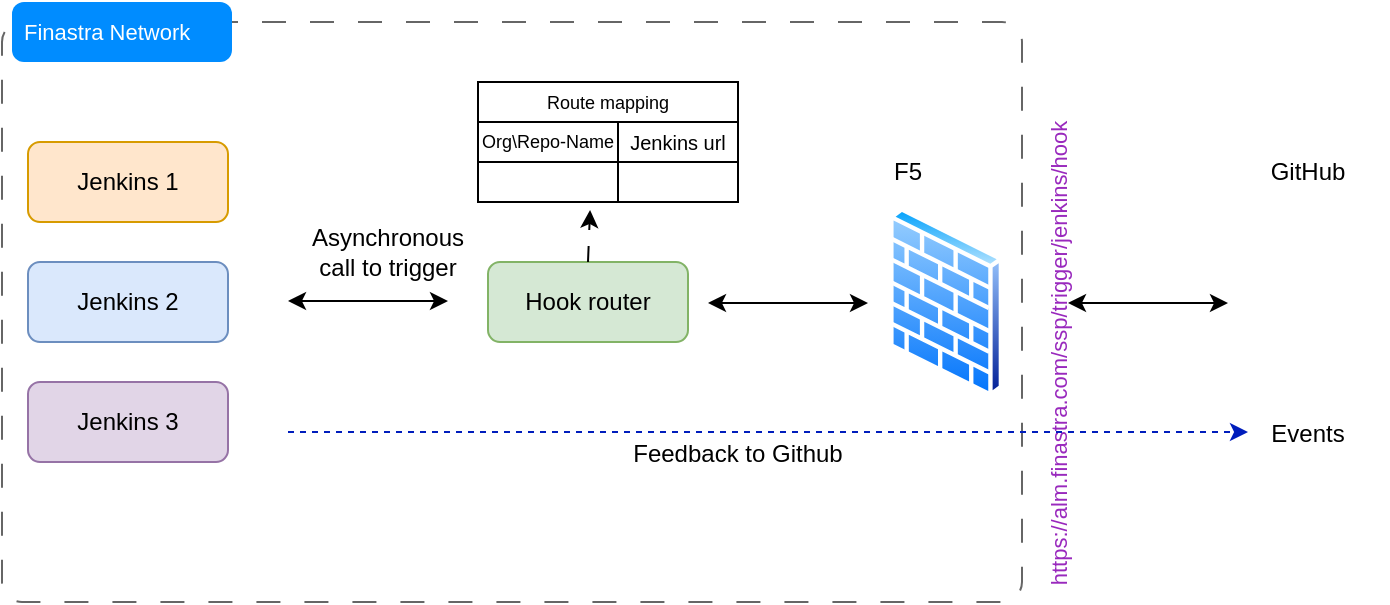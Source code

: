 <mxfile version="22.1.3" type="github">
  <diagram name="Page-1" id="0ocIiy8XSYzDtpNccgzG">
    <mxGraphModel dx="876" dy="564" grid="1" gridSize="10" guides="1" tooltips="1" connect="1" arrows="1" fold="1" page="1" pageScale="1" pageWidth="827" pageHeight="1169" math="0" shadow="0">
      <root>
        <mxCell id="0" />
        <mxCell id="1" parent="0" />
        <mxCell id="YiVjpYCKpY9dNXmc3A68-28" value="" style="shape=mxgraph.mockup.containers.marginRect;rectMarginTop=10;strokeColor=#666666;strokeWidth=1;dashed=1;rounded=1;arcSize=5;recursiveResize=0;html=1;whiteSpace=wrap;fillColor=none;dashPattern=12 12;" vertex="1" parent="1">
          <mxGeometry x="47" y="90" width="510" height="300" as="geometry" />
        </mxCell>
        <mxCell id="YiVjpYCKpY9dNXmc3A68-29" value="&lt;font style=&quot;font-size: 11px;&quot;&gt;Finastra Network&lt;/font&gt;" style="shape=rect;strokeColor=none;fillColor=#008cff;strokeWidth=1;dashed=0;rounded=1;arcSize=20;fontColor=#ffffff;fontSize=17;spacing=2;spacingTop=-2;align=left;autosize=1;spacingLeft=4;resizeWidth=0;resizeHeight=0;perimeter=none;html=1;whiteSpace=wrap;" vertex="1" parent="YiVjpYCKpY9dNXmc3A68-28">
          <mxGeometry x="5" width="110" height="30" as="geometry" />
        </mxCell>
        <mxCell id="YiVjpYCKpY9dNXmc3A68-30" value="Feedback to Github" style="text;html=1;strokeColor=none;fillColor=none;align=center;verticalAlign=middle;whiteSpace=wrap;rounded=0;" vertex="1" parent="YiVjpYCKpY9dNXmc3A68-28">
          <mxGeometry x="298" y="211" width="140" height="30" as="geometry" />
        </mxCell>
        <mxCell id="YiVjpYCKpY9dNXmc3A68-18" value="Route mapping" style="shape=table;startSize=20;container=1;collapsible=0;childLayout=tableLayout;fontSize=9;" vertex="1" parent="YiVjpYCKpY9dNXmc3A68-28">
          <mxGeometry x="238" y="40" width="130" height="60" as="geometry" />
        </mxCell>
        <mxCell id="YiVjpYCKpY9dNXmc3A68-19" value="" style="shape=tableRow;horizontal=0;startSize=0;swimlaneHead=0;swimlaneBody=0;strokeColor=inherit;top=0;left=0;bottom=0;right=0;collapsible=0;dropTarget=0;fillColor=none;points=[[0,0.5],[1,0.5]];portConstraint=eastwest;" vertex="1" parent="YiVjpYCKpY9dNXmc3A68-18">
          <mxGeometry y="20" width="130" height="20" as="geometry" />
        </mxCell>
        <mxCell id="YiVjpYCKpY9dNXmc3A68-20" value="Org\Repo-Name" style="shape=partialRectangle;html=1;whiteSpace=wrap;connectable=0;strokeColor=inherit;overflow=hidden;fillColor=none;top=0;left=0;bottom=0;right=0;pointerEvents=1;fontSize=9;" vertex="1" parent="YiVjpYCKpY9dNXmc3A68-19">
          <mxGeometry width="70" height="20" as="geometry">
            <mxRectangle width="70" height="20" as="alternateBounds" />
          </mxGeometry>
        </mxCell>
        <mxCell id="YiVjpYCKpY9dNXmc3A68-21" value="Jenkins url" style="shape=partialRectangle;html=1;whiteSpace=wrap;connectable=0;strokeColor=inherit;overflow=hidden;fillColor=none;top=0;left=0;bottom=0;right=0;pointerEvents=1;fontSize=10;" vertex="1" parent="YiVjpYCKpY9dNXmc3A68-19">
          <mxGeometry x="70" width="60" height="20" as="geometry">
            <mxRectangle width="60" height="20" as="alternateBounds" />
          </mxGeometry>
        </mxCell>
        <mxCell id="YiVjpYCKpY9dNXmc3A68-22" value="" style="shape=tableRow;horizontal=0;startSize=0;swimlaneHead=0;swimlaneBody=0;strokeColor=inherit;top=0;left=0;bottom=0;right=0;collapsible=0;dropTarget=0;fillColor=none;points=[[0,0.5],[1,0.5]];portConstraint=eastwest;" vertex="1" parent="YiVjpYCKpY9dNXmc3A68-18">
          <mxGeometry y="40" width="130" height="20" as="geometry" />
        </mxCell>
        <mxCell id="YiVjpYCKpY9dNXmc3A68-23" value="" style="shape=partialRectangle;html=1;whiteSpace=wrap;connectable=0;strokeColor=inherit;overflow=hidden;fillColor=none;top=0;left=0;bottom=0;right=0;pointerEvents=1;" vertex="1" parent="YiVjpYCKpY9dNXmc3A68-22">
          <mxGeometry width="70" height="20" as="geometry">
            <mxRectangle width="70" height="20" as="alternateBounds" />
          </mxGeometry>
        </mxCell>
        <mxCell id="YiVjpYCKpY9dNXmc3A68-24" value="" style="shape=partialRectangle;html=1;whiteSpace=wrap;connectable=0;strokeColor=inherit;overflow=hidden;fillColor=none;top=0;left=0;bottom=0;right=0;pointerEvents=1;" vertex="1" parent="YiVjpYCKpY9dNXmc3A68-22">
          <mxGeometry x="70" width="60" height="20" as="geometry">
            <mxRectangle width="60" height="20" as="alternateBounds" />
          </mxGeometry>
        </mxCell>
        <mxCell id="nbGyXb_tnFNLy37C-eks-3" value="" style="image;aspect=fixed;perimeter=ellipsePerimeter;html=1;align=center;shadow=0;dashed=0;spacingTop=3;image=img/lib/active_directory/firewall.svg;" parent="1" vertex="1">
          <mxGeometry x="490" y="192.5" width="57.95" height="95" as="geometry" />
        </mxCell>
        <mxCell id="nbGyXb_tnFNLy37C-eks-4" value="Hook router" style="rounded=1;whiteSpace=wrap;html=1;fillColor=#d5e8d4;strokeColor=#82b366;" parent="1" vertex="1">
          <mxGeometry x="290" y="220" width="100" height="40" as="geometry" />
        </mxCell>
        <mxCell id="nbGyXb_tnFNLy37C-eks-5" value="" style="shape=image;html=1;verticalAlign=top;verticalLabelPosition=bottom;labelBackgroundColor=#ffffff;imageAspect=0;aspect=fixed;image=https://cdn1.iconfinder.com/data/icons/unicons-line-vol-3/24/github-128.png" parent="1" vertex="1">
          <mxGeometry x="660" y="200" width="80" height="80" as="geometry" />
        </mxCell>
        <mxCell id="nbGyXb_tnFNLy37C-eks-7" value="Jenkins 1" style="rounded=1;whiteSpace=wrap;html=1;fillColor=#ffe6cc;strokeColor=#d79b00;" parent="1" vertex="1">
          <mxGeometry x="60" y="160" width="100" height="40" as="geometry" />
        </mxCell>
        <mxCell id="nbGyXb_tnFNLy37C-eks-8" value="https://alm.finastra.com/ssp/trigger/jenkins/hook" style="text;strokeColor=none;fillColor=none;align=center;verticalAlign=middle;rounded=0;whiteSpace=wrap;fontSize=11;html=1;labelBorderColor=none;direction=east;flipV=0;rotation=-90;fontColor=#9929bd;" parent="1" vertex="1">
          <mxGeometry x="510" y="240.5" width="130" height="50" as="geometry" />
        </mxCell>
        <mxCell id="nbGyXb_tnFNLy37C-eks-9" value="" style="endArrow=classic;startArrow=classic;html=1;rounded=0;" parent="1" edge="1">
          <mxGeometry width="50" height="50" relative="1" as="geometry">
            <mxPoint x="190" y="239.5" as="sourcePoint" />
            <mxPoint x="270" y="239.5" as="targetPoint" />
          </mxGeometry>
        </mxCell>
        <mxCell id="nbGyXb_tnFNLy37C-eks-10" value="GitHub" style="text;html=1;strokeColor=none;fillColor=none;align=center;verticalAlign=middle;whiteSpace=wrap;rounded=0;" parent="1" vertex="1">
          <mxGeometry x="670" y="160" width="60" height="30" as="geometry" />
        </mxCell>
        <mxCell id="nbGyXb_tnFNLy37C-eks-13" value="F5" style="text;html=1;strokeColor=none;fillColor=none;align=center;verticalAlign=middle;whiteSpace=wrap;rounded=0;" parent="1" vertex="1">
          <mxGeometry x="470" y="160" width="60" height="30" as="geometry" />
        </mxCell>
        <mxCell id="nbGyXb_tnFNLy37C-eks-17" value="Events" style="text;html=1;strokeColor=none;fillColor=none;align=center;verticalAlign=middle;whiteSpace=wrap;rounded=0;" parent="1" vertex="1">
          <mxGeometry x="670" y="290.5" width="60" height="30" as="geometry" />
        </mxCell>
        <mxCell id="nbGyXb_tnFNLy37C-eks-19" value="Jenkins 2" style="rounded=1;whiteSpace=wrap;html=1;fillColor=#dae8fc;strokeColor=#6c8ebf;" parent="1" vertex="1">
          <mxGeometry x="60" y="220" width="100" height="40" as="geometry" />
        </mxCell>
        <mxCell id="nbGyXb_tnFNLy37C-eks-20" value="Jenkins 3" style="rounded=1;whiteSpace=wrap;html=1;fillColor=#e1d5e7;strokeColor=#9673a6;" parent="1" vertex="1">
          <mxGeometry x="60" y="280" width="100" height="40" as="geometry" />
        </mxCell>
        <mxCell id="nbGyXb_tnFNLy37C-eks-24" value="" style="endArrow=classic;html=1;rounded=0;dashed=1;fillColor=#0050ef;strokeColor=#001DBC;" parent="1" edge="1">
          <mxGeometry width="50" height="50" relative="1" as="geometry">
            <mxPoint x="190" y="305" as="sourcePoint" />
            <mxPoint x="670" y="305" as="targetPoint" />
          </mxGeometry>
        </mxCell>
        <mxCell id="YiVjpYCKpY9dNXmc3A68-25" value="" style="endArrow=classic;startArrow=classic;html=1;rounded=0;" edge="1" parent="1">
          <mxGeometry width="50" height="50" relative="1" as="geometry">
            <mxPoint x="400" y="240.5" as="sourcePoint" />
            <mxPoint x="480" y="240.5" as="targetPoint" />
          </mxGeometry>
        </mxCell>
        <mxCell id="YiVjpYCKpY9dNXmc3A68-26" value="" style="endArrow=classic;startArrow=classic;html=1;rounded=0;" edge="1" parent="1">
          <mxGeometry width="50" height="50" relative="1" as="geometry">
            <mxPoint x="580" y="240.5" as="sourcePoint" />
            <mxPoint x="660" y="240.5" as="targetPoint" />
          </mxGeometry>
        </mxCell>
        <mxCell id="YiVjpYCKpY9dNXmc3A68-27" value="Asynchronous call to trigger" style="text;html=1;strokeColor=none;fillColor=none;align=center;verticalAlign=middle;whiteSpace=wrap;rounded=0;" vertex="1" parent="1">
          <mxGeometry x="210" y="200" width="60" height="30" as="geometry" />
        </mxCell>
        <mxCell id="YiVjpYCKpY9dNXmc3A68-32" value="" style="endArrow=classic;html=1;rounded=0;dashed=1;dashPattern=8 8;exitX=0.5;exitY=0;exitDx=0;exitDy=0;entryX=0.431;entryY=1.2;entryDx=0;entryDy=0;entryPerimeter=0;" edge="1" parent="1" source="nbGyXb_tnFNLy37C-eks-4" target="YiVjpYCKpY9dNXmc3A68-22">
          <mxGeometry width="50" height="50" relative="1" as="geometry">
            <mxPoint x="305" y="220" as="sourcePoint" />
            <mxPoint x="345" y="190" as="targetPoint" />
          </mxGeometry>
        </mxCell>
      </root>
    </mxGraphModel>
  </diagram>
</mxfile>
